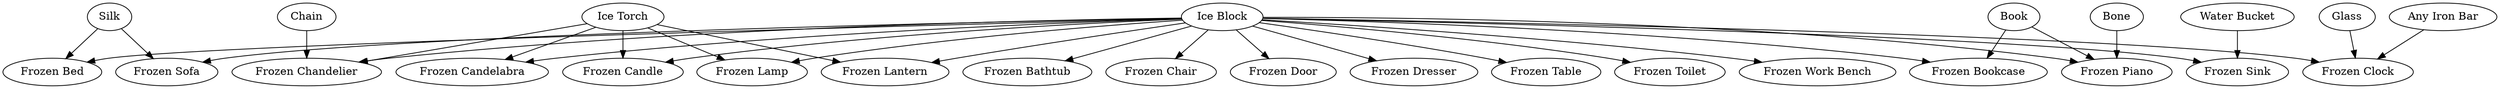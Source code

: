 digraph G {
  "Ice Block" -> "Frozen Bathtub" [color="black"];
  "Ice Block" -> "Frozen Bed" [color="black"];
  "Silk" -> "Frozen Bed" [color="black"];
  "Book" -> "Frozen Bookcase" [color="black"];
  "Ice Block" -> "Frozen Bookcase" [color="black"];
  "Ice Block" -> "Frozen Candelabra" [color="black"];
  "Ice Torch" -> "Frozen Candelabra" [color="black"];
  "Ice Block" -> "Frozen Candle" [color="black"];
  "Ice Torch" -> "Frozen Candle" [color="black"];
  "Ice Block" -> "Frozen Chair" [color="black"];
  "Chain" -> "Frozen Chandelier" [color="black"];
  "Ice Block" -> "Frozen Chandelier" [color="black"];
  "Ice Torch" -> "Frozen Chandelier" [color="black"];
  "Any Iron Bar" -> "Frozen Clock" [color="black"];
  "Glass" -> "Frozen Clock" [color="black"];
  "Ice Block" -> "Frozen Clock" [color="black"];
  "Ice Block" -> "Frozen Door" [color="black"];
  "Ice Block" -> "Frozen Dresser" [color="black"];
  "Ice Block" -> "Frozen Lamp" [color="black"];
  "Ice Torch" -> "Frozen Lamp" [color="black"];
  "Ice Block" -> "Frozen Lantern" [color="black"];
  "Ice Torch" -> "Frozen Lantern" [color="black"];
  "Bone" -> "Frozen Piano" [color="black"];
  "Book" -> "Frozen Piano" [color="black"];
  "Ice Block" -> "Frozen Piano" [color="black"];
  "Ice Block" -> "Frozen Sink" [color="black"];
  "Water Bucket" -> "Frozen Sink" [color="black"];
  "Ice Block" -> "Frozen Sofa" [color="black"];
  "Silk" -> "Frozen Sofa" [color="black"];
  "Ice Block" -> "Frozen Table" [color="black"];
  "Ice Block" -> "Frozen Toilet" [color="black"];
  "Ice Block" -> "Frozen Work Bench" [color="black"];
}
